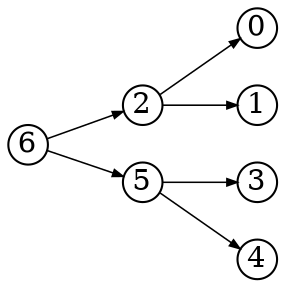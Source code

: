digraph{
  rankdir=LR
  node [shape=circle,fixedsize=true,width=.26]
  edge [penwidth=0.75,arrowsize=0.5]
  6 -> {2 5}
  5 -> {3 4}
  4 -> {}
  3 -> {}
  2 -> {0 1}
  1 -> {}
}
